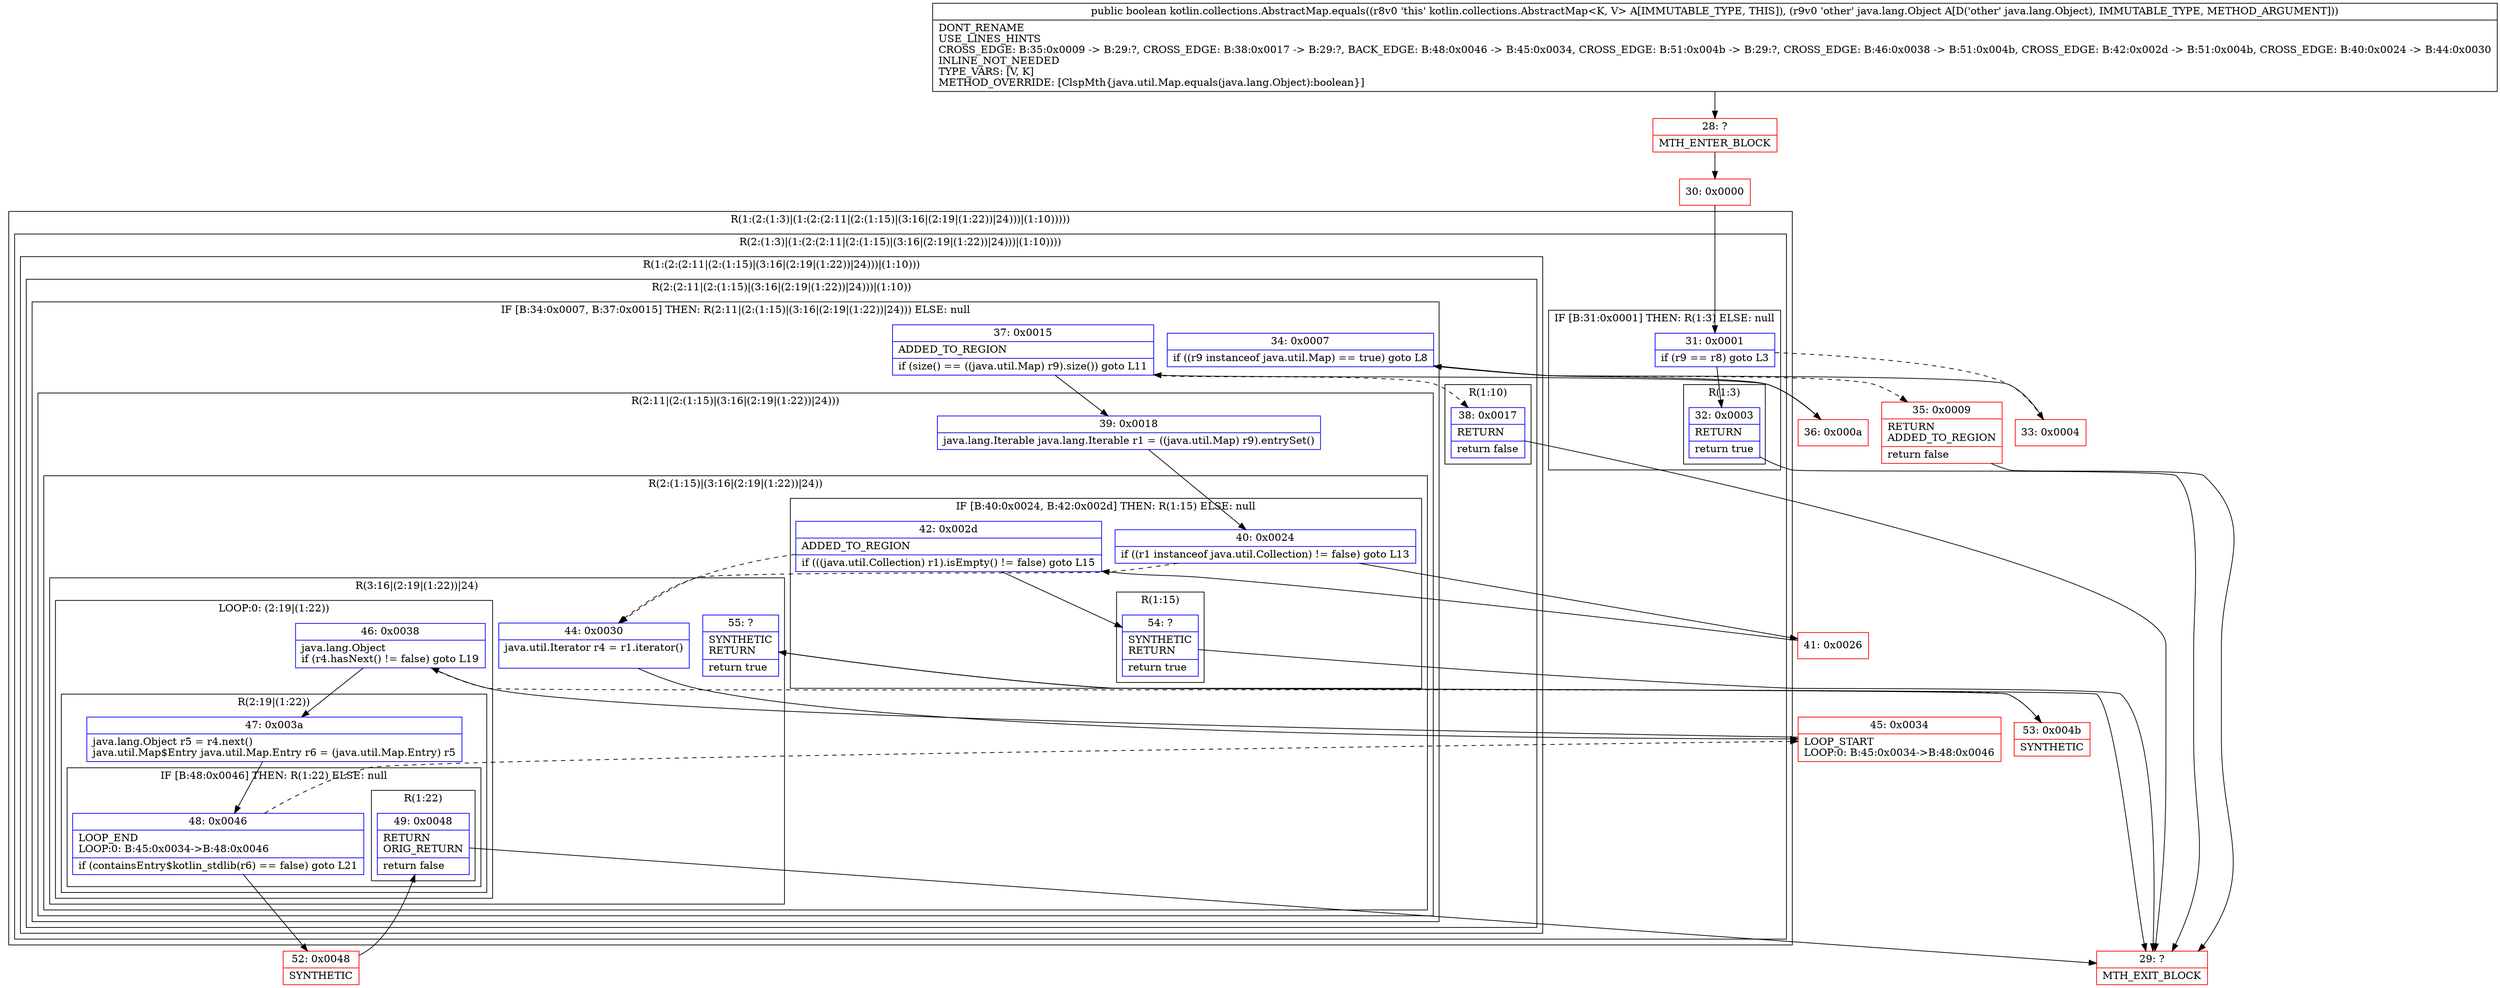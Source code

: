 digraph "CFG forkotlin.collections.AbstractMap.equals(Ljava\/lang\/Object;)Z" {
subgraph cluster_Region_1156574311 {
label = "R(1:(2:(1:3)|(1:(2:(2:11|(2:(1:15)|(3:16|(2:19|(1:22))|24)))|(1:10)))))";
node [shape=record,color=blue];
subgraph cluster_Region_1954881377 {
label = "R(2:(1:3)|(1:(2:(2:11|(2:(1:15)|(3:16|(2:19|(1:22))|24)))|(1:10))))";
node [shape=record,color=blue];
subgraph cluster_IfRegion_296302824 {
label = "IF [B:31:0x0001] THEN: R(1:3) ELSE: null";
node [shape=record,color=blue];
Node_31 [shape=record,label="{31\:\ 0x0001|if (r9 == r8) goto L3\l}"];
subgraph cluster_Region_203164292 {
label = "R(1:3)";
node [shape=record,color=blue];
Node_32 [shape=record,label="{32\:\ 0x0003|RETURN\l|return true\l}"];
}
}
subgraph cluster_Region_925582260 {
label = "R(1:(2:(2:11|(2:(1:15)|(3:16|(2:19|(1:22))|24)))|(1:10)))";
node [shape=record,color=blue];
subgraph cluster_Region_1804151847 {
label = "R(2:(2:11|(2:(1:15)|(3:16|(2:19|(1:22))|24)))|(1:10))";
node [shape=record,color=blue];
subgraph cluster_IfRegion_868165574 {
label = "IF [B:34:0x0007, B:37:0x0015] THEN: R(2:11|(2:(1:15)|(3:16|(2:19|(1:22))|24))) ELSE: null";
node [shape=record,color=blue];
Node_34 [shape=record,label="{34\:\ 0x0007|if ((r9 instanceof java.util.Map) == true) goto L8\l}"];
Node_37 [shape=record,label="{37\:\ 0x0015|ADDED_TO_REGION\l|if (size() == ((java.util.Map) r9).size()) goto L11\l}"];
subgraph cluster_Region_1721478667 {
label = "R(2:11|(2:(1:15)|(3:16|(2:19|(1:22))|24)))";
node [shape=record,color=blue];
Node_39 [shape=record,label="{39\:\ 0x0018|java.lang.Iterable java.lang.Iterable r1 = ((java.util.Map) r9).entrySet()\l}"];
subgraph cluster_Region_1604014879 {
label = "R(2:(1:15)|(3:16|(2:19|(1:22))|24))";
node [shape=record,color=blue];
subgraph cluster_IfRegion_108090038 {
label = "IF [B:40:0x0024, B:42:0x002d] THEN: R(1:15) ELSE: null";
node [shape=record,color=blue];
Node_40 [shape=record,label="{40\:\ 0x0024|if ((r1 instanceof java.util.Collection) != false) goto L13\l}"];
Node_42 [shape=record,label="{42\:\ 0x002d|ADDED_TO_REGION\l|if (((java.util.Collection) r1).isEmpty() != false) goto L15\l}"];
subgraph cluster_Region_851484091 {
label = "R(1:15)";
node [shape=record,color=blue];
Node_54 [shape=record,label="{54\:\ ?|SYNTHETIC\lRETURN\l|return true\l}"];
}
}
subgraph cluster_Region_1279654827 {
label = "R(3:16|(2:19|(1:22))|24)";
node [shape=record,color=blue];
Node_44 [shape=record,label="{44\:\ 0x0030|java.util.Iterator r4 = r1.iterator()\l\l}"];
subgraph cluster_LoopRegion_277510096 {
label = "LOOP:0: (2:19|(1:22))";
node [shape=record,color=blue];
Node_46 [shape=record,label="{46\:\ 0x0038|java.lang.Object \lif (r4.hasNext() != false) goto L19\l}"];
subgraph cluster_Region_858360418 {
label = "R(2:19|(1:22))";
node [shape=record,color=blue];
Node_47 [shape=record,label="{47\:\ 0x003a|java.lang.Object r5 = r4.next()\ljava.util.Map$Entry java.util.Map.Entry r6 = (java.util.Map.Entry) r5\l}"];
subgraph cluster_IfRegion_142184954 {
label = "IF [B:48:0x0046] THEN: R(1:22) ELSE: null";
node [shape=record,color=blue];
Node_48 [shape=record,label="{48\:\ 0x0046|LOOP_END\lLOOP:0: B:45:0x0034\-\>B:48:0x0046\l|if (containsEntry$kotlin_stdlib(r6) == false) goto L21\l}"];
subgraph cluster_Region_1514267408 {
label = "R(1:22)";
node [shape=record,color=blue];
Node_49 [shape=record,label="{49\:\ 0x0048|RETURN\lORIG_RETURN\l|return false\l}"];
}
}
}
}
Node_55 [shape=record,label="{55\:\ ?|SYNTHETIC\lRETURN\l|return true\l}"];
}
}
}
}
subgraph cluster_Region_1598505196 {
label = "R(1:10)";
node [shape=record,color=blue];
Node_38 [shape=record,label="{38\:\ 0x0017|RETURN\l|return false\l}"];
}
}
}
}
}
Node_28 [shape=record,color=red,label="{28\:\ ?|MTH_ENTER_BLOCK\l}"];
Node_30 [shape=record,color=red,label="{30\:\ 0x0000}"];
Node_29 [shape=record,color=red,label="{29\:\ ?|MTH_EXIT_BLOCK\l}"];
Node_33 [shape=record,color=red,label="{33\:\ 0x0004}"];
Node_35 [shape=record,color=red,label="{35\:\ 0x0009|RETURN\lADDED_TO_REGION\l|return false\l}"];
Node_36 [shape=record,color=red,label="{36\:\ 0x000a}"];
Node_41 [shape=record,color=red,label="{41\:\ 0x0026}"];
Node_45 [shape=record,color=red,label="{45\:\ 0x0034|LOOP_START\lLOOP:0: B:45:0x0034\-\>B:48:0x0046\l}"];
Node_52 [shape=record,color=red,label="{52\:\ 0x0048|SYNTHETIC\l}"];
Node_53 [shape=record,color=red,label="{53\:\ 0x004b|SYNTHETIC\l}"];
MethodNode[shape=record,label="{public boolean kotlin.collections.AbstractMap.equals((r8v0 'this' kotlin.collections.AbstractMap\<K, V\> A[IMMUTABLE_TYPE, THIS]), (r9v0 'other' java.lang.Object A[D('other' java.lang.Object), IMMUTABLE_TYPE, METHOD_ARGUMENT]))  | DONT_RENAME\lUSE_LINES_HINTS\lCROSS_EDGE: B:35:0x0009 \-\> B:29:?, CROSS_EDGE: B:38:0x0017 \-\> B:29:?, BACK_EDGE: B:48:0x0046 \-\> B:45:0x0034, CROSS_EDGE: B:51:0x004b \-\> B:29:?, CROSS_EDGE: B:46:0x0038 \-\> B:51:0x004b, CROSS_EDGE: B:42:0x002d \-\> B:51:0x004b, CROSS_EDGE: B:40:0x0024 \-\> B:44:0x0030\lINLINE_NOT_NEEDED\lTYPE_VARS: [V, K]\lMETHOD_OVERRIDE: [ClspMth\{java.util.Map.equals(java.lang.Object):boolean\}]\l}"];
MethodNode -> Node_28;Node_31 -> Node_32;
Node_31 -> Node_33[style=dashed];
Node_32 -> Node_29;
Node_34 -> Node_35[style=dashed];
Node_34 -> Node_36;
Node_37 -> Node_38[style=dashed];
Node_37 -> Node_39;
Node_39 -> Node_40;
Node_40 -> Node_41;
Node_40 -> Node_44[style=dashed];
Node_42 -> Node_44[style=dashed];
Node_42 -> Node_54;
Node_54 -> Node_29;
Node_44 -> Node_45;
Node_46 -> Node_47;
Node_46 -> Node_53[style=dashed];
Node_47 -> Node_48;
Node_48 -> Node_45[style=dashed];
Node_48 -> Node_52;
Node_49 -> Node_29;
Node_55 -> Node_29;
Node_38 -> Node_29;
Node_28 -> Node_30;
Node_30 -> Node_31;
Node_33 -> Node_34;
Node_35 -> Node_29;
Node_36 -> Node_37;
Node_41 -> Node_42;
Node_45 -> Node_46;
Node_52 -> Node_49;
Node_53 -> Node_55;
}

